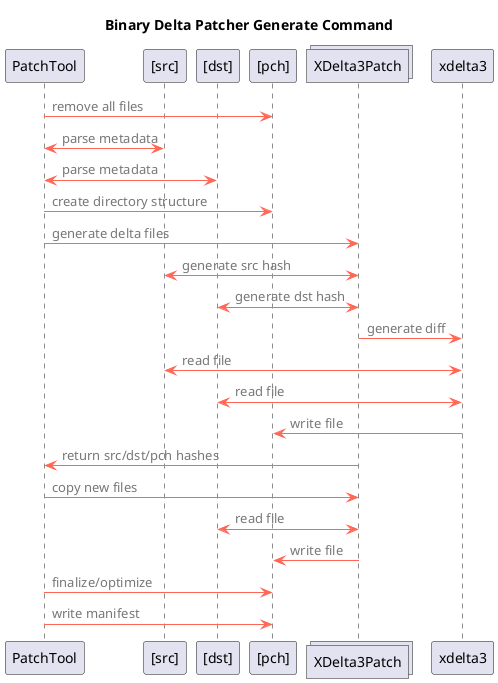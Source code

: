 @startuml generate-sequence

skinparam interface {
  backgroundColor white
  borderColor orange
}

skinparam component {
  FontSize 13
  FontName Courier
  BorderColor black
  BackgroundColor gold
  ArrowFontName Impact
  ArrowColor #FF6655
  ArrowFontColor #777777
}

title Binary Delta Patcher Generate Command

participant PatchTool as PatchTool
participant "[src]" as src
participant "[dst]" as dst
participant "[pch]" as pch

' initialize
PatchTool -> pch : remove all files
PatchTool <-> src : parse metadata
PatchTool <-> dst : parse metadata
PatchTool -> pch : create directory structure

' multiple workers
collections XDelta3Patch as XDelta3Patch

' generate delta files
PatchTool -> XDelta3Patch : generate delta files
XDelta3Patch <-> src : generate src hash
XDelta3Patch <-> dst : generate dst hash
XDelta3Patch -> xdelta3 : generate diff
xdelta3 <-> src : read file
xdelta3 <-> dst : read file
xdelta3 -> pch : write file
XDelta3Patch -> PatchTool : return src/dst/pch hashes

' copy new files
PatchTool -> XDelta3Patch : copy new files
XDelta3Patch <-> dst : read file
XDelta3Patch -> pch : write file

' finalize
PatchTool -> pch : finalize/optimize
PatchTool -> pch : write manifest

@enduml
